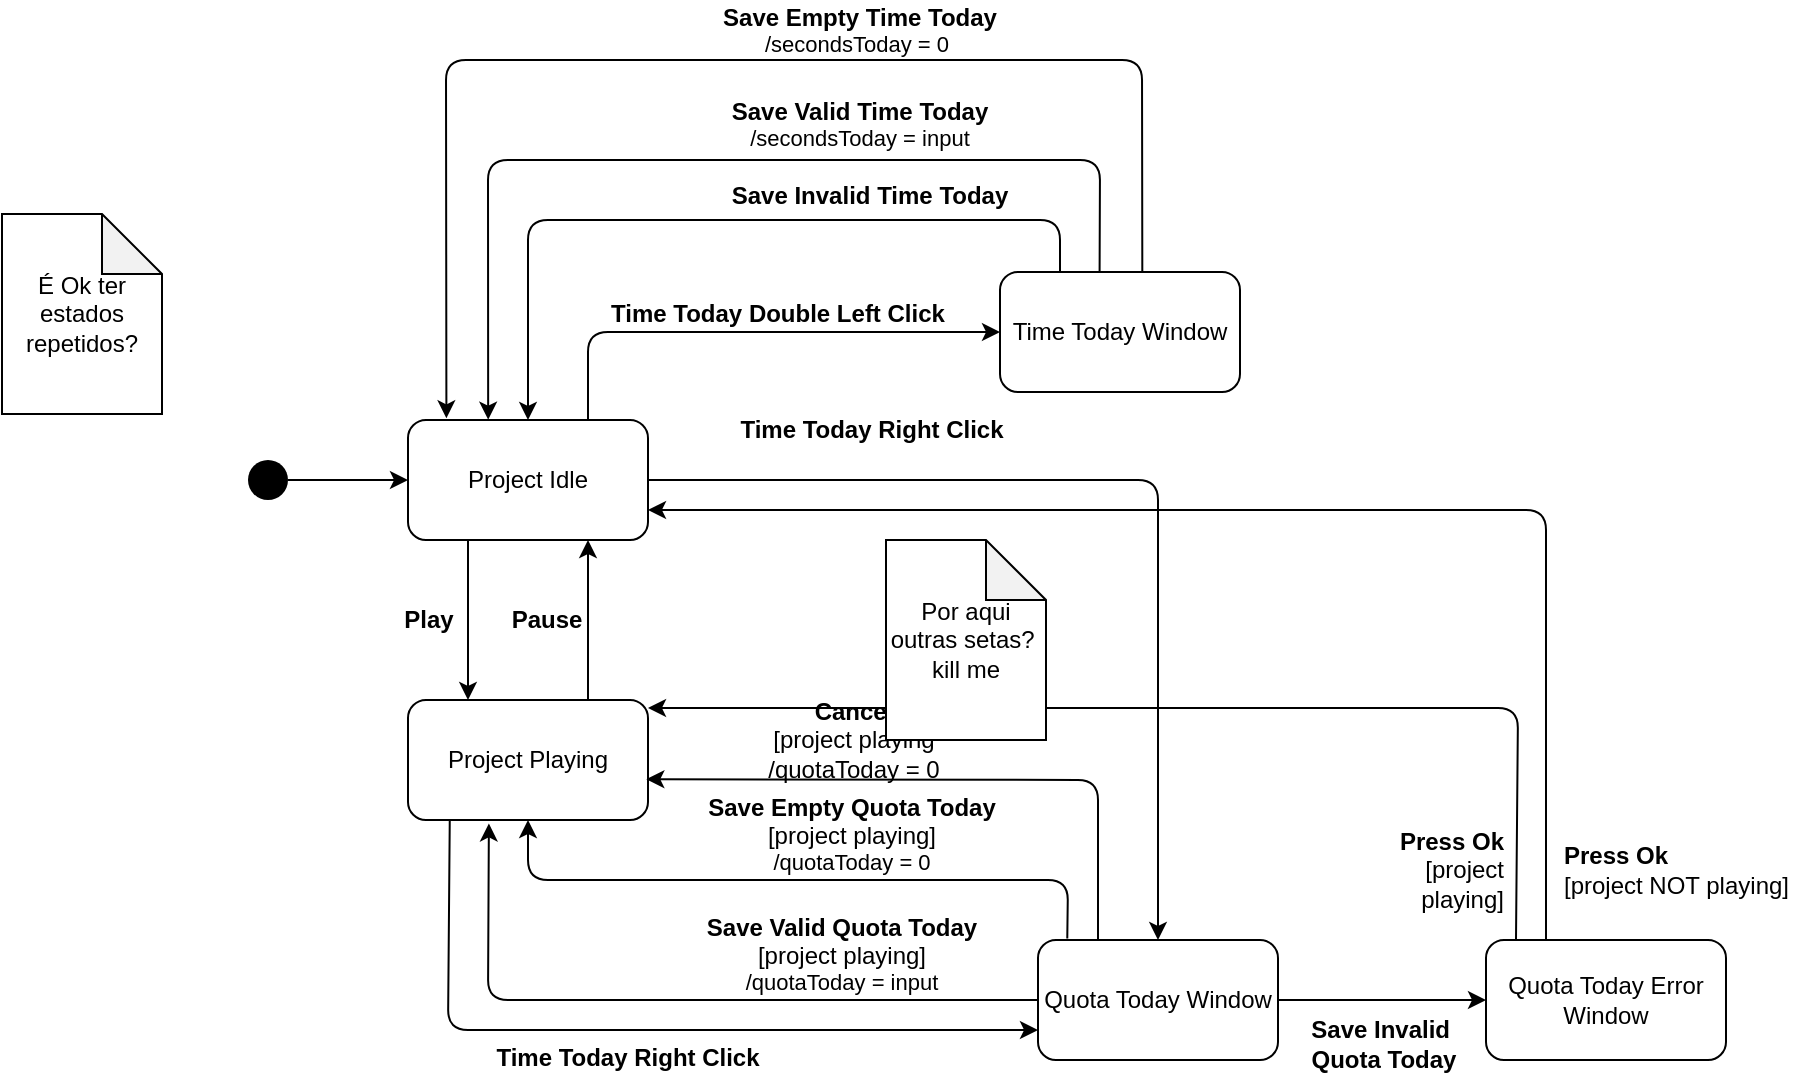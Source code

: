 <mxfile>
    <diagram id="LUnM-R_h_gn7mJZ8d1PQ" name="Page-1">
        <mxGraphModel dx="2394" dy="606" grid="1" gridSize="10" guides="1" tooltips="1" connect="1" arrows="1" fold="1" page="1" pageScale="1" pageWidth="850" pageHeight="1100" math="0" shadow="0">
            <root>
                <mxCell id="0"/>
                <mxCell id="1" parent="0"/>
                <mxCell id="2" value="" style="edgeStyle=none;html=1;entryX=0;entryY=0.5;entryDx=0;entryDy=0;exitX=0.75;exitY=0;exitDx=0;exitDy=0;" edge="1" parent="1" source="4" target="28">
                    <mxGeometry relative="1" as="geometry">
                        <mxPoint x="-807" y="1290" as="sourcePoint"/>
                        <mxPoint x="-597" y="1285" as="targetPoint"/>
                        <Array as="points">
                            <mxPoint x="-837" y="1196"/>
                        </Array>
                    </mxGeometry>
                </mxCell>
                <mxCell id="3" style="edgeStyle=none;html=1;" edge="1" parent="1" source="4" target="24">
                    <mxGeometry relative="1" as="geometry">
                        <Array as="points">
                            <mxPoint x="-552" y="1270"/>
                        </Array>
                    </mxGeometry>
                </mxCell>
                <mxCell id="4" value="Project Idle" style="rounded=1;whiteSpace=wrap;html=1;" vertex="1" parent="1">
                    <mxGeometry x="-927" y="1240" width="120" height="60" as="geometry"/>
                </mxCell>
                <mxCell id="5" style="edgeStyle=none;html=1;fontSize=12;startArrow=none;" edge="1" parent="1" source="30" target="4">
                    <mxGeometry relative="1" as="geometry">
                        <mxPoint x="-937" y="1270" as="targetPoint"/>
                        <mxPoint x="-997" y="1270" as="sourcePoint"/>
                    </mxGeometry>
                </mxCell>
                <mxCell id="6" style="edgeStyle=none;html=1;fontSize=11;fontColor=#000000;entryX=0;entryY=0.75;entryDx=0;entryDy=0;exitX=0.174;exitY=0.996;exitDx=0;exitDy=0;exitPerimeter=0;" edge="1" parent="1" source="9" target="24">
                    <mxGeometry relative="1" as="geometry">
                        <Array as="points">
                            <mxPoint x="-907" y="1545"/>
                        </Array>
                        <mxPoint x="-577.8" y="1302.82" as="targetPoint"/>
                    </mxGeometry>
                </mxCell>
                <mxCell id="7" style="edgeStyle=none;html=1;exitX=0.75;exitY=0;exitDx=0;exitDy=0;entryX=0.75;entryY=1;entryDx=0;entryDy=0;fontSize=12;" edge="1" parent="1" source="9" target="4">
                    <mxGeometry relative="1" as="geometry"/>
                </mxCell>
                <mxCell id="8" style="edgeStyle=none;html=1;fontSize=12;entryX=1;entryY=0.25;entryDx=0;entryDy=0;exitX=0.125;exitY=0;exitDx=0;exitDy=0;exitPerimeter=0;" edge="1" parent="1" source="33">
                    <mxGeometry relative="1" as="geometry">
                        <mxPoint x="-807" y="1384" as="targetPoint"/>
                        <Array as="points">
                            <mxPoint x="-372" y="1384"/>
                            <mxPoint x="-587" y="1384"/>
                            <mxPoint x="-780" y="1384"/>
                        </Array>
                        <mxPoint x="-372.4" y="1487.32" as="sourcePoint"/>
                    </mxGeometry>
                </mxCell>
                <mxCell id="9" value="Project Playing" style="rounded=1;whiteSpace=wrap;html=1;fontSize=12;" vertex="1" parent="1">
                    <mxGeometry x="-927" y="1380" width="120" height="60" as="geometry"/>
                </mxCell>
                <mxCell id="10" style="edgeStyle=none;html=1;fontSize=12;entryX=0.25;entryY=0;entryDx=0;entryDy=0;exitX=0.25;exitY=1;exitDx=0;exitDy=0;" edge="1" parent="1" source="4" target="9">
                    <mxGeometry relative="1" as="geometry">
                        <mxPoint x="-867" y="1420" as="sourcePoint"/>
                        <Array as="points"/>
                    </mxGeometry>
                </mxCell>
                <mxCell id="11" value="&lt;b&gt;Play&lt;/b&gt;" style="text;html=1;align=center;verticalAlign=middle;resizable=0;points=[];autosize=1;strokeColor=none;fillColor=none;" vertex="1" parent="1">
                    <mxGeometry x="-937" y="1330" width="40" height="20" as="geometry"/>
                </mxCell>
                <mxCell id="12" value="&lt;b&gt;Time Today Double Left Click&lt;/b&gt;" style="text;html=1;strokeColor=none;fillColor=none;align=center;verticalAlign=middle;whiteSpace=wrap;rounded=0;" vertex="1" parent="1">
                    <mxGeometry x="-833" y="1172" width="182" height="30" as="geometry"/>
                </mxCell>
                <mxCell id="13" value="&lt;div&gt;&lt;b&gt;&lt;font style=&quot;font-size: 12px&quot;&gt;Save Valid Time Today&lt;/font&gt;&lt;/b&gt;&lt;/div&gt;&lt;span style=&quot;font-size: 11px&quot;&gt;&lt;div&gt;&lt;span&gt;/secondsToday = input&lt;/span&gt;&lt;/div&gt;&lt;/span&gt;" style="text;html=1;strokeColor=none;fillColor=none;align=center;verticalAlign=middle;whiteSpace=wrap;rounded=0;" vertex="1" parent="1">
                    <mxGeometry x="-771" y="1077" width="140" height="30" as="geometry"/>
                </mxCell>
                <mxCell id="14" value="&lt;b&gt;Time Today Right Click&lt;/b&gt;" style="text;html=1;strokeColor=none;fillColor=none;align=center;verticalAlign=middle;whiteSpace=wrap;rounded=0;" vertex="1" parent="1">
                    <mxGeometry x="-902" y="1544" width="170" height="30" as="geometry"/>
                </mxCell>
                <mxCell id="15" value="&lt;div&gt;&lt;b&gt;&lt;font style=&quot;font-size: 12px&quot;&gt;Save Empty Time Today&lt;/font&gt;&lt;/b&gt;&lt;/div&gt;&lt;div&gt;&lt;span style=&quot;font-size: 11px&quot;&gt;&lt;/span&gt;&lt;/div&gt;&lt;span style=&quot;font-size: 11px&quot;&gt;&lt;div&gt;&lt;span&gt;/secondsToday = 0&amp;nbsp;&lt;/span&gt;&lt;/div&gt;&lt;/span&gt;" style="text;html=1;strokeColor=none;fillColor=none;align=center;verticalAlign=middle;whiteSpace=wrap;rounded=0;" vertex="1" parent="1">
                    <mxGeometry x="-811" y="1030" width="220" height="30" as="geometry"/>
                </mxCell>
                <mxCell id="16" value="&lt;font face=&quot;helvetica&quot; style=&quot;font-size: 12px&quot;&gt;Cancel&lt;br&gt;&lt;span style=&quot;font-weight: normal&quot;&gt;[project playing&lt;/span&gt;&lt;br&gt;&lt;span style=&quot;font-weight: normal&quot;&gt;/quotaToday = 0&lt;/span&gt;&lt;br&gt;&lt;/font&gt;" style="text;html=1;strokeColor=none;fillColor=none;align=center;verticalAlign=middle;whiteSpace=wrap;rounded=0;fontStyle=1" vertex="1" parent="1">
                    <mxGeometry x="-757" y="1390" width="106" height="20" as="geometry"/>
                </mxCell>
                <mxCell id="17" value="&lt;div&gt;&lt;b&gt;&lt;font style=&quot;font-size: 12px&quot;&gt;Save Valid Quota Today&lt;/font&gt;&lt;/b&gt;&lt;/div&gt;&lt;div&gt;&lt;font style=&quot;font-size: 12px&quot;&gt;[project playing]&lt;/font&gt;&lt;/div&gt;&lt;span style=&quot;font-size: 11px&quot;&gt;&lt;div&gt;&lt;span&gt;/quotaToday = input&lt;/span&gt;&lt;/div&gt;&lt;/span&gt;" style="text;html=1;strokeColor=none;fillColor=none;align=center;verticalAlign=middle;whiteSpace=wrap;rounded=0;" vertex="1" parent="1">
                    <mxGeometry x="-789.75" y="1490" width="159.5" height="33" as="geometry"/>
                </mxCell>
                <mxCell id="18" value="&lt;div&gt;&lt;b&gt;&lt;font style=&quot;font-size: 12px&quot;&gt;Save Empty Quota Today&lt;/font&gt;&lt;/b&gt;&lt;/div&gt;&lt;div&gt;[project playing]&lt;/div&gt;&lt;span style=&quot;font-size: 11px&quot;&gt;&lt;div&gt;&lt;span&gt;/quotaToday = 0&lt;/span&gt;&lt;/div&gt;&lt;/span&gt;" style="text;html=1;strokeColor=none;fillColor=none;align=center;verticalAlign=middle;whiteSpace=wrap;rounded=0;" vertex="1" parent="1">
                    <mxGeometry x="-780.25" y="1432" width="150" height="30" as="geometry"/>
                </mxCell>
                <mxCell id="19" value="&lt;div&gt;&lt;b&gt;&lt;font style=&quot;font-size: 12px&quot;&gt;Save Invalid Time Today&lt;/font&gt;&lt;/b&gt;&lt;/div&gt;&lt;span style=&quot;font-size: 11px&quot;&gt;&lt;br&gt;&lt;/span&gt;" style="text;html=1;strokeColor=none;fillColor=none;align=center;verticalAlign=middle;whiteSpace=wrap;rounded=0;" vertex="1" parent="1">
                    <mxGeometry x="-786" y="1120" width="180" height="30" as="geometry"/>
                </mxCell>
                <mxCell id="20" style="edgeStyle=none;html=1;exitX=0;exitY=0.5;exitDx=0;exitDy=0;fontSize=12;entryX=0.337;entryY=1.029;entryDx=0;entryDy=0;entryPerimeter=0;" edge="1" parent="1" source="24" target="9">
                    <mxGeometry relative="1" as="geometry">
                        <mxPoint x="-807" y="1430" as="targetPoint"/>
                        <Array as="points">
                            <mxPoint x="-887" y="1530"/>
                        </Array>
                    </mxGeometry>
                </mxCell>
                <mxCell id="21" style="edgeStyle=none;html=1;exitX=1;exitY=0.5;exitDx=0;exitDy=0;entryX=0;entryY=0.5;entryDx=0;entryDy=0;fontSize=12;" edge="1" parent="1" target="33">
                    <mxGeometry relative="1" as="geometry">
                        <mxPoint x="-573" y="1530" as="sourcePoint"/>
                    </mxGeometry>
                </mxCell>
                <mxCell id="22" style="edgeStyle=none;html=1;exitX=0.25;exitY=0;exitDx=0;exitDy=0;fontSize=12;entryX=0.993;entryY=0.66;entryDx=0;entryDy=0;entryPerimeter=0;" edge="1" parent="1" source="24" target="9">
                    <mxGeometry relative="1" as="geometry">
                        <mxPoint x="-797" y="1425" as="targetPoint"/>
                        <Array as="points">
                            <mxPoint x="-582" y="1420"/>
                        </Array>
                    </mxGeometry>
                </mxCell>
                <mxCell id="23" style="edgeStyle=none;html=1;exitX=0.122;exitY=-0.012;exitDx=0;exitDy=0;entryX=0.5;entryY=1;entryDx=0;entryDy=0;fontSize=12;exitPerimeter=0;" edge="1" parent="1" source="24" target="9">
                    <mxGeometry relative="1" as="geometry">
                        <Array as="points">
                            <mxPoint x="-597" y="1470"/>
                            <mxPoint x="-867" y="1470"/>
                        </Array>
                    </mxGeometry>
                </mxCell>
                <mxCell id="24" value="Quota Today Window" style="rounded=1;whiteSpace=wrap;html=1;" vertex="1" parent="1">
                    <mxGeometry x="-612" y="1500" width="120" height="60" as="geometry"/>
                </mxCell>
                <mxCell id="25" style="edgeStyle=none;html=1;exitX=0.25;exitY=0;exitDx=0;exitDy=0;entryX=0.5;entryY=0;entryDx=0;entryDy=0;fontSize=12;" edge="1" parent="1" source="28" target="4">
                    <mxGeometry relative="1" as="geometry">
                        <Array as="points">
                            <mxPoint x="-601" y="1140"/>
                            <mxPoint x="-867" y="1140"/>
                        </Array>
                    </mxGeometry>
                </mxCell>
                <mxCell id="26" style="edgeStyle=none;html=1;exitX=0.415;exitY=0.004;exitDx=0;exitDy=0;entryX=0.334;entryY=-0.003;entryDx=0;entryDy=0;fontSize=12;exitPerimeter=0;entryPerimeter=0;" edge="1" parent="1" source="28" target="4">
                    <mxGeometry relative="1" as="geometry">
                        <Array as="points">
                            <mxPoint x="-581" y="1110"/>
                            <mxPoint x="-887" y="1110"/>
                        </Array>
                    </mxGeometry>
                </mxCell>
                <mxCell id="27" style="edgeStyle=none;html=1;exitX=0.593;exitY=0.015;exitDx=0;exitDy=0;entryX=0.16;entryY=-0.014;entryDx=0;entryDy=0;entryPerimeter=0;fontSize=12;exitPerimeter=0;" edge="1" parent="1" source="28" target="4">
                    <mxGeometry relative="1" as="geometry">
                        <Array as="points">
                            <mxPoint x="-560" y="1060"/>
                            <mxPoint x="-908" y="1060"/>
                        </Array>
                    </mxGeometry>
                </mxCell>
                <mxCell id="28" value="Time Today Window" style="rounded=1;whiteSpace=wrap;html=1;" vertex="1" parent="1">
                    <mxGeometry x="-631" y="1166" width="120" height="60" as="geometry"/>
                </mxCell>
                <mxCell id="29" value="&lt;b&gt;Pause&lt;/b&gt;" style="text;html=1;align=center;verticalAlign=middle;resizable=0;points=[];autosize=1;strokeColor=none;fillColor=none;" vertex="1" parent="1">
                    <mxGeometry x="-883" y="1330" width="50" height="20" as="geometry"/>
                </mxCell>
                <mxCell id="30" value="" style="ellipse;fillColor=#000000;strokeColor=none;" vertex="1" parent="1">
                    <mxGeometry x="-1007" y="1260" width="20" height="20" as="geometry"/>
                </mxCell>
                <mxCell id="31" value="" style="edgeStyle=none;html=1;fontSize=12;endArrow=none;" edge="1" parent="1" target="30">
                    <mxGeometry relative="1" as="geometry">
                        <mxPoint x="-927" y="1270" as="targetPoint"/>
                        <mxPoint x="-997" y="1270" as="sourcePoint"/>
                    </mxGeometry>
                </mxCell>
                <mxCell id="32" style="edgeStyle=none;html=1;exitX=0.25;exitY=0;exitDx=0;exitDy=0;entryX=1;entryY=0.75;entryDx=0;entryDy=0;fontSize=12;" edge="1" parent="1" source="33" target="4">
                    <mxGeometry relative="1" as="geometry">
                        <Array as="points">
                            <mxPoint x="-358" y="1285"/>
                        </Array>
                    </mxGeometry>
                </mxCell>
                <mxCell id="33" value="Quota Today Error Window" style="rounded=1;whiteSpace=wrap;html=1;" vertex="1" parent="1">
                    <mxGeometry x="-388" y="1500" width="120" height="60" as="geometry"/>
                </mxCell>
                <mxCell id="34" value="&lt;div&gt;&lt;b&gt;&lt;font style=&quot;font-size: 12px&quot;&gt;Save Invalid&amp;nbsp;&lt;/font&gt;&lt;/b&gt;&lt;/div&gt;&lt;div&gt;&lt;b&gt;&lt;font style=&quot;font-size: 12px&quot;&gt;Quota Today&lt;/font&gt;&lt;/b&gt;&lt;/div&gt;" style="text;html=1;strokeColor=none;fillColor=none;align=center;verticalAlign=middle;whiteSpace=wrap;rounded=0;" vertex="1" parent="1">
                    <mxGeometry x="-484" y="1537" width="90" height="30" as="geometry"/>
                </mxCell>
                <mxCell id="35" value="&lt;b&gt;Press Ok&lt;/b&gt;&lt;br&gt;[project playing]" style="text;html=1;strokeColor=none;fillColor=none;align=right;verticalAlign=middle;whiteSpace=wrap;rounded=0;" vertex="1" parent="1">
                    <mxGeometry x="-463" y="1450" width="86" height="30" as="geometry"/>
                </mxCell>
                <mxCell id="36" value="&lt;b&gt;Press Ok&lt;/b&gt;&lt;br&gt;[project NOT playing]" style="text;html=1;strokeColor=none;fillColor=none;align=left;verticalAlign=middle;whiteSpace=wrap;rounded=0;" vertex="1" parent="1">
                    <mxGeometry x="-351" y="1450" width="120" height="30" as="geometry"/>
                </mxCell>
                <mxCell id="37" value="É Ok ter estados repetidos?" style="shape=note;whiteSpace=wrap;html=1;backgroundOutline=1;darkOpacity=0.05;" vertex="1" parent="1">
                    <mxGeometry x="-1130" y="1137" width="80" height="100" as="geometry"/>
                </mxCell>
                <mxCell id="38" value="&lt;b&gt;Time Today Right Click&lt;/b&gt;" style="text;html=1;strokeColor=none;fillColor=none;align=center;verticalAlign=middle;whiteSpace=wrap;rounded=0;" vertex="1" parent="1">
                    <mxGeometry x="-780.25" y="1230" width="170" height="30" as="geometry"/>
                </mxCell>
                <mxCell id="39" value="Por aqui outras setas?&amp;nbsp;&lt;br&gt;kill me" style="shape=note;whiteSpace=wrap;html=1;backgroundOutline=1;darkOpacity=0.05;" vertex="1" parent="1">
                    <mxGeometry x="-688" y="1300" width="80" height="100" as="geometry"/>
                </mxCell>
            </root>
        </mxGraphModel>
    </diagram>
</mxfile>